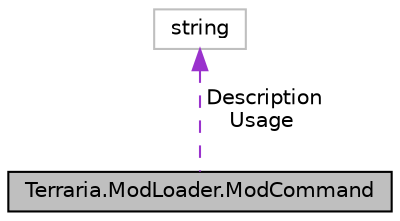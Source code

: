 digraph "Terraria.ModLoader.ModCommand"
{
  edge [fontname="Helvetica",fontsize="10",labelfontname="Helvetica",labelfontsize="10"];
  node [fontname="Helvetica",fontsize="10",shape=record];
  Node1 [label="Terraria.ModLoader.ModCommand",height=0.2,width=0.4,color="black", fillcolor="grey75", style="filled", fontcolor="black"];
  Node2 -> Node1 [dir="back",color="darkorchid3",fontsize="10",style="dashed",label=" Description\nUsage" ,fontname="Helvetica"];
  Node2 [label="string",height=0.2,width=0.4,color="grey75", fillcolor="white", style="filled"];
}
